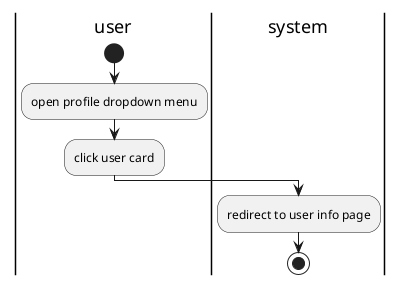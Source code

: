@startuml see user info

|user|
start
:open profile dropdown menu;
:click user card;
|system|
:redirect to user info page;
stop

@enduml